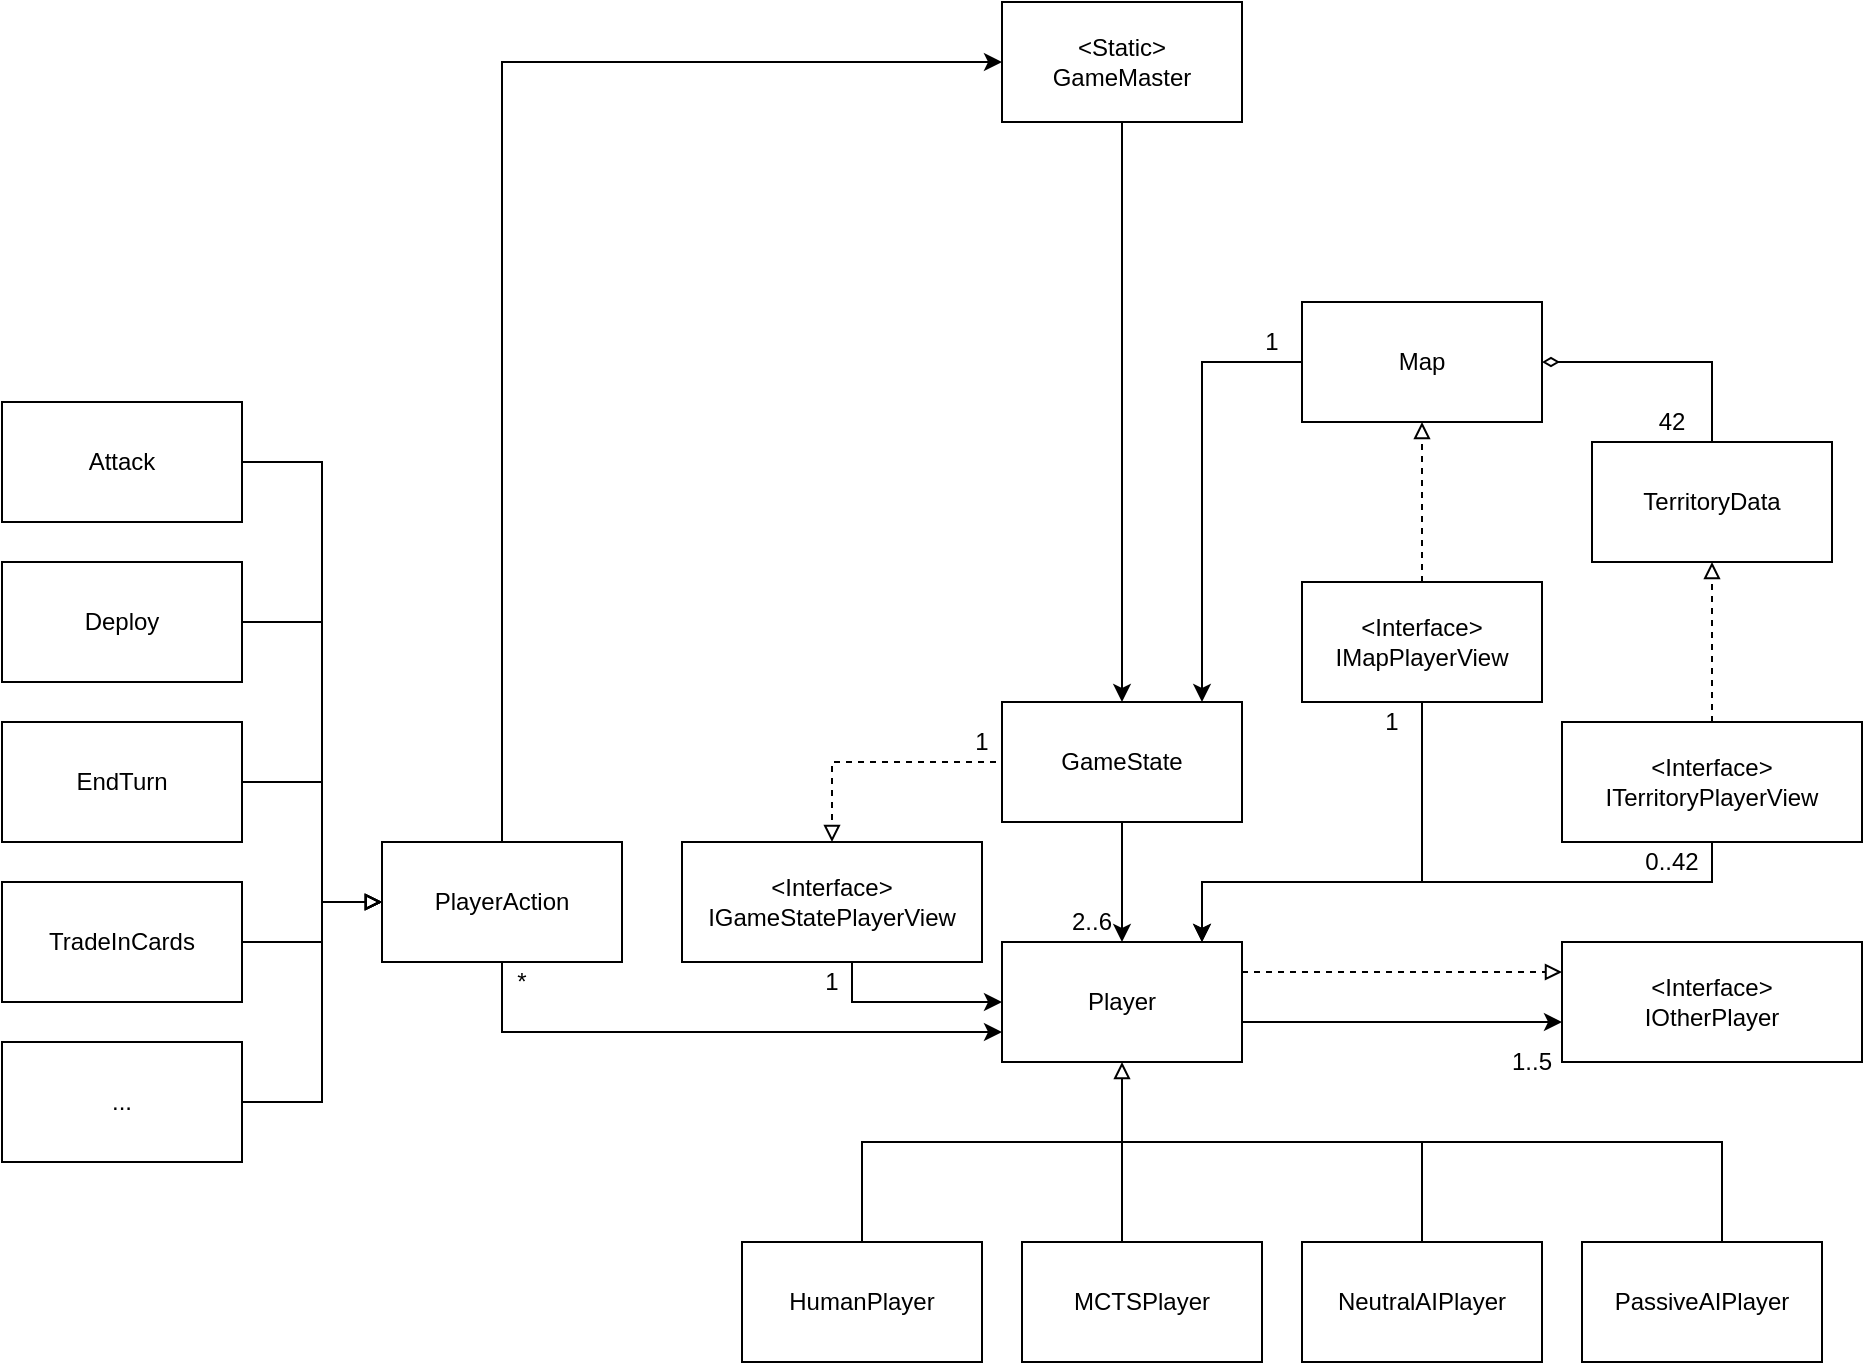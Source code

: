 <mxfile version="24.0.1" type="device">
  <diagram name="Page-1" id="2JphEn8HqCkv8Bs4syvc">
    <mxGraphModel dx="2159" dy="1909" grid="1" gridSize="10" guides="1" tooltips="1" connect="1" arrows="1" fold="1" page="1" pageScale="1" pageWidth="827" pageHeight="1169" math="0" shadow="0">
      <root>
        <mxCell id="0" />
        <mxCell id="1" parent="0" />
        <mxCell id="Po7H30uP2uQ3qFQVbLjI-19" style="edgeStyle=orthogonalEdgeStyle;rounded=0;orthogonalLoop=1;jettySize=auto;html=1;endArrow=block;endFill=0;dashed=1;exitX=0;exitY=0.75;exitDx=0;exitDy=0;" parent="1" source="Po7H30uP2uQ3qFQVbLjI-1" target="Po7H30uP2uQ3qFQVbLjI-18" edge="1">
          <mxGeometry relative="1" as="geometry">
            <Array as="points">
              <mxPoint x="320" y="220" />
              <mxPoint x="235" y="220" />
            </Array>
          </mxGeometry>
        </mxCell>
        <mxCell id="FmXlk5GtassXkNxatjxH-12" style="edgeStyle=orthogonalEdgeStyle;rounded=0;orthogonalLoop=1;jettySize=auto;html=1;" parent="1" source="FmXlk5GtassXkNxatjxH-11" target="Po7H30uP2uQ3qFQVbLjI-1" edge="1">
          <mxGeometry relative="1" as="geometry">
            <mxPoint x="280" y="80" as="sourcePoint" />
            <mxPoint x="360" as="targetPoint" />
          </mxGeometry>
        </mxCell>
        <mxCell id="Po7H30uP2uQ3qFQVbLjI-1" value="GameState" style="rounded=0;whiteSpace=wrap;html=1;" parent="1" vertex="1">
          <mxGeometry x="320" y="190" width="120" height="60" as="geometry" />
        </mxCell>
        <mxCell id="Po7H30uP2uQ3qFQVbLjI-15" style="edgeStyle=orthogonalEdgeStyle;rounded=0;orthogonalLoop=1;jettySize=auto;html=1;endArrow=classic;endFill=1;" parent="1" source="Po7H30uP2uQ3qFQVbLjI-1" target="Po7H30uP2uQ3qFQVbLjI-2" edge="1">
          <mxGeometry relative="1" as="geometry">
            <mxPoint x="400" y="270" as="targetPoint" />
          </mxGeometry>
        </mxCell>
        <mxCell id="Po7H30uP2uQ3qFQVbLjI-2" value="Player" style="rounded=0;whiteSpace=wrap;html=1;" parent="1" vertex="1">
          <mxGeometry x="320" y="310" width="120" height="60" as="geometry" />
        </mxCell>
        <mxCell id="Po7H30uP2uQ3qFQVbLjI-6" style="edgeStyle=orthogonalEdgeStyle;rounded=0;orthogonalLoop=1;jettySize=auto;html=1;entryX=0.5;entryY=1;entryDx=0;entryDy=0;exitX=0.5;exitY=0;exitDx=0;exitDy=0;endArrow=block;endFill=0;" parent="1" source="Po7H30uP2uQ3qFQVbLjI-3" target="Po7H30uP2uQ3qFQVbLjI-2" edge="1">
          <mxGeometry relative="1" as="geometry">
            <Array as="points">
              <mxPoint x="250" y="410" />
              <mxPoint x="380" y="410" />
            </Array>
          </mxGeometry>
        </mxCell>
        <mxCell id="Po7H30uP2uQ3qFQVbLjI-3" value="HumanPlayer" style="rounded=0;whiteSpace=wrap;html=1;" parent="1" vertex="1">
          <mxGeometry x="190" y="460" width="120" height="60" as="geometry" />
        </mxCell>
        <mxCell id="Po7H30uP2uQ3qFQVbLjI-42" style="edgeStyle=orthogonalEdgeStyle;rounded=0;orthogonalLoop=1;jettySize=auto;html=1;endArrow=none;endFill=0;" parent="1" source="Po7H30uP2uQ3qFQVbLjI-5" edge="1">
          <mxGeometry relative="1" as="geometry">
            <mxPoint x="380" y="410" as="targetPoint" />
            <Array as="points">
              <mxPoint x="530" y="410" />
            </Array>
          </mxGeometry>
        </mxCell>
        <mxCell id="Po7H30uP2uQ3qFQVbLjI-45" style="edgeStyle=orthogonalEdgeStyle;rounded=0;orthogonalLoop=1;jettySize=auto;html=1;endArrow=none;endFill=0;" parent="1" source="Po7H30uP2uQ3qFQVbLjI-4" edge="1">
          <mxGeometry relative="1" as="geometry">
            <mxPoint x="380" y="410" as="targetPoint" />
            <Array as="points">
              <mxPoint x="380" y="450" />
              <mxPoint x="380" y="450" />
            </Array>
          </mxGeometry>
        </mxCell>
        <mxCell id="Po7H30uP2uQ3qFQVbLjI-4" value="MCTSPlayer" style="rounded=0;whiteSpace=wrap;html=1;" parent="1" vertex="1">
          <mxGeometry x="330" y="460" width="120" height="60" as="geometry" />
        </mxCell>
        <mxCell id="Po7H30uP2uQ3qFQVbLjI-5" value="NeutralAIPlayer" style="rounded=0;whiteSpace=wrap;html=1;" parent="1" vertex="1">
          <mxGeometry x="470" y="460" width="120" height="60" as="geometry" />
        </mxCell>
        <mxCell id="Po7H30uP2uQ3qFQVbLjI-13" value="PassiveAIPlayer" style="rounded=0;whiteSpace=wrap;html=1;" parent="1" vertex="1">
          <mxGeometry x="610" y="460" width="120" height="60" as="geometry" />
        </mxCell>
        <mxCell id="Po7H30uP2uQ3qFQVbLjI-16" value="2..6" style="text;html=1;strokeColor=none;fillColor=none;align=center;verticalAlign=middle;whiteSpace=wrap;rounded=0;" parent="1" vertex="1">
          <mxGeometry x="350" y="290" width="30" height="20" as="geometry" />
        </mxCell>
        <mxCell id="Po7H30uP2uQ3qFQVbLjI-20" style="edgeStyle=orthogonalEdgeStyle;rounded=0;orthogonalLoop=1;jettySize=auto;html=1;entryX=0;entryY=0.5;entryDx=0;entryDy=0;exitX=0.5;exitY=1;exitDx=0;exitDy=0;" parent="1" source="Po7H30uP2uQ3qFQVbLjI-18" target="Po7H30uP2uQ3qFQVbLjI-2" edge="1">
          <mxGeometry relative="1" as="geometry">
            <Array as="points">
              <mxPoint x="245" y="340" />
            </Array>
          </mxGeometry>
        </mxCell>
        <mxCell id="Po7H30uP2uQ3qFQVbLjI-18" value="&amp;lt;Interface&amp;gt;&lt;br&gt;IGameStatePlayerView" style="rounded=0;whiteSpace=wrap;html=1;" parent="1" vertex="1">
          <mxGeometry x="160" y="260" width="150" height="60" as="geometry" />
        </mxCell>
        <mxCell id="Po7H30uP2uQ3qFQVbLjI-21" value="1" style="text;html=1;strokeColor=none;fillColor=none;align=center;verticalAlign=middle;whiteSpace=wrap;rounded=0;" parent="1" vertex="1">
          <mxGeometry x="225" y="320" width="20" height="20" as="geometry" />
        </mxCell>
        <mxCell id="Po7H30uP2uQ3qFQVbLjI-25" style="edgeStyle=orthogonalEdgeStyle;rounded=0;orthogonalLoop=1;jettySize=auto;html=1;" parent="1" source="Po7H30uP2uQ3qFQVbLjI-2" target="Po7H30uP2uQ3qFQVbLjI-23" edge="1">
          <mxGeometry relative="1" as="geometry">
            <Array as="points">
              <mxPoint x="520" y="350" />
              <mxPoint x="520" y="350" />
            </Array>
          </mxGeometry>
        </mxCell>
        <mxCell id="Po7H30uP2uQ3qFQVbLjI-23" value="&amp;lt;Interface&amp;gt;&lt;br&gt;IOtherPlayer" style="rounded=0;whiteSpace=wrap;html=1;" parent="1" vertex="1">
          <mxGeometry x="600" y="310" width="150" height="60" as="geometry" />
        </mxCell>
        <mxCell id="Po7H30uP2uQ3qFQVbLjI-24" style="edgeStyle=orthogonalEdgeStyle;rounded=0;orthogonalLoop=1;jettySize=auto;html=1;endArrow=block;endFill=0;dashed=1;exitX=1;exitY=0.25;exitDx=0;exitDy=0;entryX=0;entryY=0.25;entryDx=0;entryDy=0;" parent="1" source="Po7H30uP2uQ3qFQVbLjI-2" target="Po7H30uP2uQ3qFQVbLjI-23" edge="1">
          <mxGeometry relative="1" as="geometry">
            <mxPoint x="330" y="230" as="sourcePoint" />
            <mxPoint x="280" y="230" as="targetPoint" />
          </mxGeometry>
        </mxCell>
        <mxCell id="Po7H30uP2uQ3qFQVbLjI-26" value="1..5" style="text;html=1;strokeColor=none;fillColor=none;align=center;verticalAlign=middle;whiteSpace=wrap;rounded=0;" parent="1" vertex="1">
          <mxGeometry x="570" y="360" width="30" height="20" as="geometry" />
        </mxCell>
        <mxCell id="FmXlk5GtassXkNxatjxH-20" style="edgeStyle=orthogonalEdgeStyle;rounded=0;orthogonalLoop=1;jettySize=auto;html=1;endArrow=diamondThin;endFill=0;" parent="1" source="Po7H30uP2uQ3qFQVbLjI-27" target="FmXlk5GtassXkNxatjxH-14" edge="1">
          <mxGeometry relative="1" as="geometry">
            <Array as="points">
              <mxPoint x="675" y="20" />
            </Array>
          </mxGeometry>
        </mxCell>
        <mxCell id="Po7H30uP2uQ3qFQVbLjI-27" value="TerritoryData" style="rounded=0;whiteSpace=wrap;html=1;" parent="1" vertex="1">
          <mxGeometry x="615" y="60" width="120" height="60" as="geometry" />
        </mxCell>
        <mxCell id="Po7H30uP2uQ3qFQVbLjI-29" value="42" style="text;html=1;strokeColor=none;fillColor=none;align=center;verticalAlign=middle;whiteSpace=wrap;rounded=0;" parent="1" vertex="1">
          <mxGeometry x="640" y="40" width="30" height="20" as="geometry" />
        </mxCell>
        <mxCell id="Po7H30uP2uQ3qFQVbLjI-31" value="&amp;lt;Interface&amp;gt;&lt;br&gt;ITerritoryPlayerView" style="rounded=0;whiteSpace=wrap;html=1;" parent="1" vertex="1">
          <mxGeometry x="600" y="200" width="150" height="60" as="geometry" />
        </mxCell>
        <mxCell id="Po7H30uP2uQ3qFQVbLjI-32" style="edgeStyle=orthogonalEdgeStyle;rounded=0;orthogonalLoop=1;jettySize=auto;html=1;endArrow=block;endFill=0;dashed=1;exitX=0.5;exitY=0;exitDx=0;exitDy=0;" parent="1" source="Po7H30uP2uQ3qFQVbLjI-31" target="Po7H30uP2uQ3qFQVbLjI-27" edge="1">
          <mxGeometry relative="1" as="geometry">
            <mxPoint x="450" y="335" as="sourcePoint" />
            <mxPoint x="580" y="150" as="targetPoint" />
          </mxGeometry>
        </mxCell>
        <mxCell id="Po7H30uP2uQ3qFQVbLjI-33" style="edgeStyle=orthogonalEdgeStyle;rounded=0;orthogonalLoop=1;jettySize=auto;html=1;" parent="1" source="Po7H30uP2uQ3qFQVbLjI-31" target="Po7H30uP2uQ3qFQVbLjI-2" edge="1">
          <mxGeometry relative="1" as="geometry">
            <mxPoint x="520" y="365" as="sourcePoint" />
            <mxPoint x="450" y="365" as="targetPoint" />
            <Array as="points">
              <mxPoint x="675" y="280" />
              <mxPoint x="420" y="280" />
            </Array>
          </mxGeometry>
        </mxCell>
        <mxCell id="Po7H30uP2uQ3qFQVbLjI-34" value="0..42" style="text;html=1;strokeColor=none;fillColor=none;align=center;verticalAlign=middle;whiteSpace=wrap;rounded=0;" parent="1" vertex="1">
          <mxGeometry x="640" y="260" width="30" height="20" as="geometry" />
        </mxCell>
        <mxCell id="Po7H30uP2uQ3qFQVbLjI-38" style="edgeStyle=orthogonalEdgeStyle;rounded=0;orthogonalLoop=1;jettySize=auto;html=1;entryX=0;entryY=0.75;entryDx=0;entryDy=0;" parent="1" source="Po7H30uP2uQ3qFQVbLjI-35" target="Po7H30uP2uQ3qFQVbLjI-2" edge="1">
          <mxGeometry relative="1" as="geometry">
            <Array as="points">
              <mxPoint x="70" y="355" />
            </Array>
          </mxGeometry>
        </mxCell>
        <mxCell id="Po7H30uP2uQ3qFQVbLjI-35" value="&lt;div&gt;&lt;span style=&quot;background-color: initial;&quot;&gt;PlayerAction&lt;/span&gt;&lt;br&gt;&lt;/div&gt;" style="rounded=0;whiteSpace=wrap;html=1;" parent="1" vertex="1">
          <mxGeometry x="10" y="260" width="120" height="60" as="geometry" />
        </mxCell>
        <mxCell id="Po7H30uP2uQ3qFQVbLjI-39" value="*" style="text;html=1;strokeColor=none;fillColor=none;align=center;verticalAlign=middle;whiteSpace=wrap;rounded=0;" parent="1" vertex="1">
          <mxGeometry x="70" y="320" width="20" height="20" as="geometry" />
        </mxCell>
        <mxCell id="Po7H30uP2uQ3qFQVbLjI-41" value="1" style="text;html=1;strokeColor=none;fillColor=none;align=center;verticalAlign=middle;whiteSpace=wrap;rounded=0;" parent="1" vertex="1">
          <mxGeometry x="300" y="200" width="20" height="20" as="geometry" />
        </mxCell>
        <mxCell id="Po7H30uP2uQ3qFQVbLjI-44" style="edgeStyle=orthogonalEdgeStyle;rounded=0;orthogonalLoop=1;jettySize=auto;html=1;endArrow=none;endFill=0;" parent="1" edge="1">
          <mxGeometry relative="1" as="geometry">
            <mxPoint x="530" y="410" as="targetPoint" />
            <mxPoint x="680" y="460" as="sourcePoint" />
            <Array as="points">
              <mxPoint x="680" y="410" />
            </Array>
          </mxGeometry>
        </mxCell>
        <mxCell id="FmXlk5GtassXkNxatjxH-2" style="edgeStyle=orthogonalEdgeStyle;rounded=0;orthogonalLoop=1;jettySize=auto;html=1;entryX=0;entryY=0.5;entryDx=0;entryDy=0;endArrow=block;endFill=0;" parent="1" source="FmXlk5GtassXkNxatjxH-1" target="Po7H30uP2uQ3qFQVbLjI-35" edge="1">
          <mxGeometry relative="1" as="geometry">
            <Array as="points">
              <mxPoint x="-20" y="70" />
              <mxPoint x="-20" y="290" />
            </Array>
          </mxGeometry>
        </mxCell>
        <mxCell id="FmXlk5GtassXkNxatjxH-1" value="&lt;div&gt;&lt;span style=&quot;background-color: initial;&quot;&gt;Attack&lt;/span&gt;&lt;br&gt;&lt;/div&gt;" style="rounded=0;whiteSpace=wrap;html=1;" parent="1" vertex="1">
          <mxGeometry x="-180" y="40" width="120" height="60" as="geometry" />
        </mxCell>
        <mxCell id="FmXlk5GtassXkNxatjxH-4" style="edgeStyle=orthogonalEdgeStyle;rounded=0;orthogonalLoop=1;jettySize=auto;html=1;endArrow=block;endFill=0;" parent="1" source="FmXlk5GtassXkNxatjxH-3" target="Po7H30uP2uQ3qFQVbLjI-35" edge="1">
          <mxGeometry relative="1" as="geometry">
            <Array as="points">
              <mxPoint x="-20" y="150" />
              <mxPoint x="-20" y="290" />
            </Array>
          </mxGeometry>
        </mxCell>
        <mxCell id="FmXlk5GtassXkNxatjxH-3" value="&lt;div&gt;&lt;span style=&quot;background-color: initial;&quot;&gt;Deploy&lt;/span&gt;&lt;br&gt;&lt;/div&gt;" style="rounded=0;whiteSpace=wrap;html=1;" parent="1" vertex="1">
          <mxGeometry x="-180" y="120" width="120" height="60" as="geometry" />
        </mxCell>
        <mxCell id="FmXlk5GtassXkNxatjxH-5" value="&lt;div&gt;&lt;span style=&quot;background-color: initial;&quot;&gt;EndTurn&lt;/span&gt;&lt;br&gt;&lt;/div&gt;" style="rounded=0;whiteSpace=wrap;html=1;" parent="1" vertex="1">
          <mxGeometry x="-180" y="200" width="120" height="60" as="geometry" />
        </mxCell>
        <mxCell id="FmXlk5GtassXkNxatjxH-6" style="edgeStyle=orthogonalEdgeStyle;rounded=0;orthogonalLoop=1;jettySize=auto;html=1;endArrow=block;endFill=0;" parent="1" source="FmXlk5GtassXkNxatjxH-5" target="Po7H30uP2uQ3qFQVbLjI-35" edge="1">
          <mxGeometry relative="1" as="geometry">
            <mxPoint x="-160" y="300" as="sourcePoint" />
            <mxPoint x="-20" y="400" as="targetPoint" />
            <Array as="points">
              <mxPoint x="-20" y="230" />
              <mxPoint x="-20" y="290" />
            </Array>
          </mxGeometry>
        </mxCell>
        <mxCell id="FmXlk5GtassXkNxatjxH-8" style="edgeStyle=orthogonalEdgeStyle;rounded=0;orthogonalLoop=1;jettySize=auto;html=1;endArrow=block;endFill=0;" parent="1" source="FmXlk5GtassXkNxatjxH-7" target="Po7H30uP2uQ3qFQVbLjI-35" edge="1">
          <mxGeometry relative="1" as="geometry">
            <Array as="points">
              <mxPoint x="-20" y="310" />
              <mxPoint x="-20" y="290" />
            </Array>
          </mxGeometry>
        </mxCell>
        <mxCell id="FmXlk5GtassXkNxatjxH-7" value="&lt;div&gt;&lt;span style=&quot;background-color: initial;&quot;&gt;TradeInCards&lt;/span&gt;&lt;br&gt;&lt;/div&gt;" style="rounded=0;whiteSpace=wrap;html=1;" parent="1" vertex="1">
          <mxGeometry x="-180" y="280" width="120" height="60" as="geometry" />
        </mxCell>
        <mxCell id="FmXlk5GtassXkNxatjxH-10" style="edgeStyle=orthogonalEdgeStyle;rounded=0;orthogonalLoop=1;jettySize=auto;html=1;entryX=0;entryY=0.5;entryDx=0;entryDy=0;endArrow=block;endFill=0;" parent="1" source="FmXlk5GtassXkNxatjxH-9" target="Po7H30uP2uQ3qFQVbLjI-35" edge="1">
          <mxGeometry relative="1" as="geometry">
            <Array as="points">
              <mxPoint x="-20" y="390" />
              <mxPoint x="-20" y="290" />
            </Array>
          </mxGeometry>
        </mxCell>
        <mxCell id="FmXlk5GtassXkNxatjxH-9" value="&lt;div&gt;&lt;span style=&quot;background-color: initial;&quot;&gt;...&lt;/span&gt;&lt;br&gt;&lt;/div&gt;" style="rounded=0;whiteSpace=wrap;html=1;" parent="1" vertex="1">
          <mxGeometry x="-180" y="360" width="120" height="60" as="geometry" />
        </mxCell>
        <mxCell id="FmXlk5GtassXkNxatjxH-18" style="edgeStyle=orthogonalEdgeStyle;rounded=0;orthogonalLoop=1;jettySize=auto;html=1;" parent="1" source="Po7H30uP2uQ3qFQVbLjI-35" target="FmXlk5GtassXkNxatjxH-11" edge="1">
          <mxGeometry relative="1" as="geometry">
            <mxPoint x="190" y="90" as="targetPoint" />
            <Array as="points">
              <mxPoint x="70" y="-130" />
            </Array>
          </mxGeometry>
        </mxCell>
        <mxCell id="FmXlk5GtassXkNxatjxH-11" value="&lt;div&gt;&amp;lt;Static&amp;gt;&lt;/div&gt;GameMaster" style="rounded=0;whiteSpace=wrap;html=1;" parent="1" vertex="1">
          <mxGeometry x="320" y="-160" width="120" height="60" as="geometry" />
        </mxCell>
        <mxCell id="FmXlk5GtassXkNxatjxH-16" style="edgeStyle=orthogonalEdgeStyle;rounded=0;orthogonalLoop=1;jettySize=auto;html=1;" parent="1" source="FmXlk5GtassXkNxatjxH-14" target="Po7H30uP2uQ3qFQVbLjI-1" edge="1">
          <mxGeometry relative="1" as="geometry">
            <Array as="points">
              <mxPoint x="420" y="20" />
            </Array>
          </mxGeometry>
        </mxCell>
        <mxCell id="FmXlk5GtassXkNxatjxH-14" value="Map" style="rounded=0;whiteSpace=wrap;html=1;" parent="1" vertex="1">
          <mxGeometry x="470" y="-10" width="120" height="60" as="geometry" />
        </mxCell>
        <mxCell id="FmXlk5GtassXkNxatjxH-17" value="1" style="text;html=1;strokeColor=none;fillColor=none;align=center;verticalAlign=middle;whiteSpace=wrap;rounded=0;" parent="1" vertex="1">
          <mxGeometry x="440" width="30" height="20" as="geometry" />
        </mxCell>
        <mxCell id="FmXlk5GtassXkNxatjxH-22" style="edgeStyle=orthogonalEdgeStyle;rounded=0;orthogonalLoop=1;jettySize=auto;html=1;dashed=1;endArrow=block;endFill=0;" parent="1" source="FmXlk5GtassXkNxatjxH-21" target="FmXlk5GtassXkNxatjxH-14" edge="1">
          <mxGeometry relative="1" as="geometry" />
        </mxCell>
        <mxCell id="FmXlk5GtassXkNxatjxH-23" style="edgeStyle=orthogonalEdgeStyle;rounded=0;orthogonalLoop=1;jettySize=auto;html=1;" parent="1" source="FmXlk5GtassXkNxatjxH-21" target="Po7H30uP2uQ3qFQVbLjI-2" edge="1">
          <mxGeometry relative="1" as="geometry">
            <Array as="points">
              <mxPoint x="530" y="280" />
              <mxPoint x="420" y="280" />
            </Array>
          </mxGeometry>
        </mxCell>
        <mxCell id="FmXlk5GtassXkNxatjxH-21" value="&amp;lt;Interface&amp;gt;&lt;div&gt;IMapPlayerView&lt;/div&gt;" style="rounded=0;whiteSpace=wrap;html=1;" parent="1" vertex="1">
          <mxGeometry x="470" y="130" width="120" height="60" as="geometry" />
        </mxCell>
        <mxCell id="FmXlk5GtassXkNxatjxH-24" value="1" style="text;html=1;strokeColor=none;fillColor=none;align=center;verticalAlign=middle;whiteSpace=wrap;rounded=0;" parent="1" vertex="1">
          <mxGeometry x="500" y="190" width="30" height="20" as="geometry" />
        </mxCell>
      </root>
    </mxGraphModel>
  </diagram>
</mxfile>
